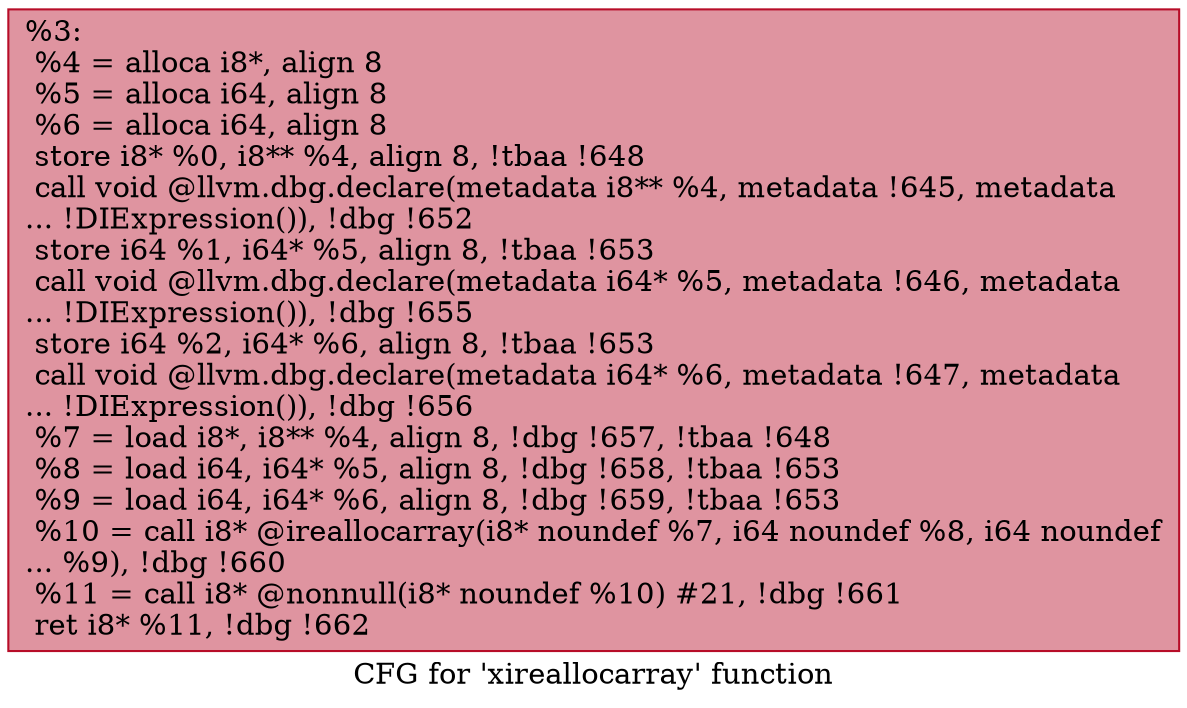 digraph "CFG for 'xireallocarray' function" {
	label="CFG for 'xireallocarray' function";

	Node0x7957d0 [shape=record,color="#b70d28ff", style=filled, fillcolor="#b70d2870",label="{%3:\l  %4 = alloca i8*, align 8\l  %5 = alloca i64, align 8\l  %6 = alloca i64, align 8\l  store i8* %0, i8** %4, align 8, !tbaa !648\l  call void @llvm.dbg.declare(metadata i8** %4, metadata !645, metadata\l... !DIExpression()), !dbg !652\l  store i64 %1, i64* %5, align 8, !tbaa !653\l  call void @llvm.dbg.declare(metadata i64* %5, metadata !646, metadata\l... !DIExpression()), !dbg !655\l  store i64 %2, i64* %6, align 8, !tbaa !653\l  call void @llvm.dbg.declare(metadata i64* %6, metadata !647, metadata\l... !DIExpression()), !dbg !656\l  %7 = load i8*, i8** %4, align 8, !dbg !657, !tbaa !648\l  %8 = load i64, i64* %5, align 8, !dbg !658, !tbaa !653\l  %9 = load i64, i64* %6, align 8, !dbg !659, !tbaa !653\l  %10 = call i8* @ireallocarray(i8* noundef %7, i64 noundef %8, i64 noundef\l... %9), !dbg !660\l  %11 = call i8* @nonnull(i8* noundef %10) #21, !dbg !661\l  ret i8* %11, !dbg !662\l}"];
}
